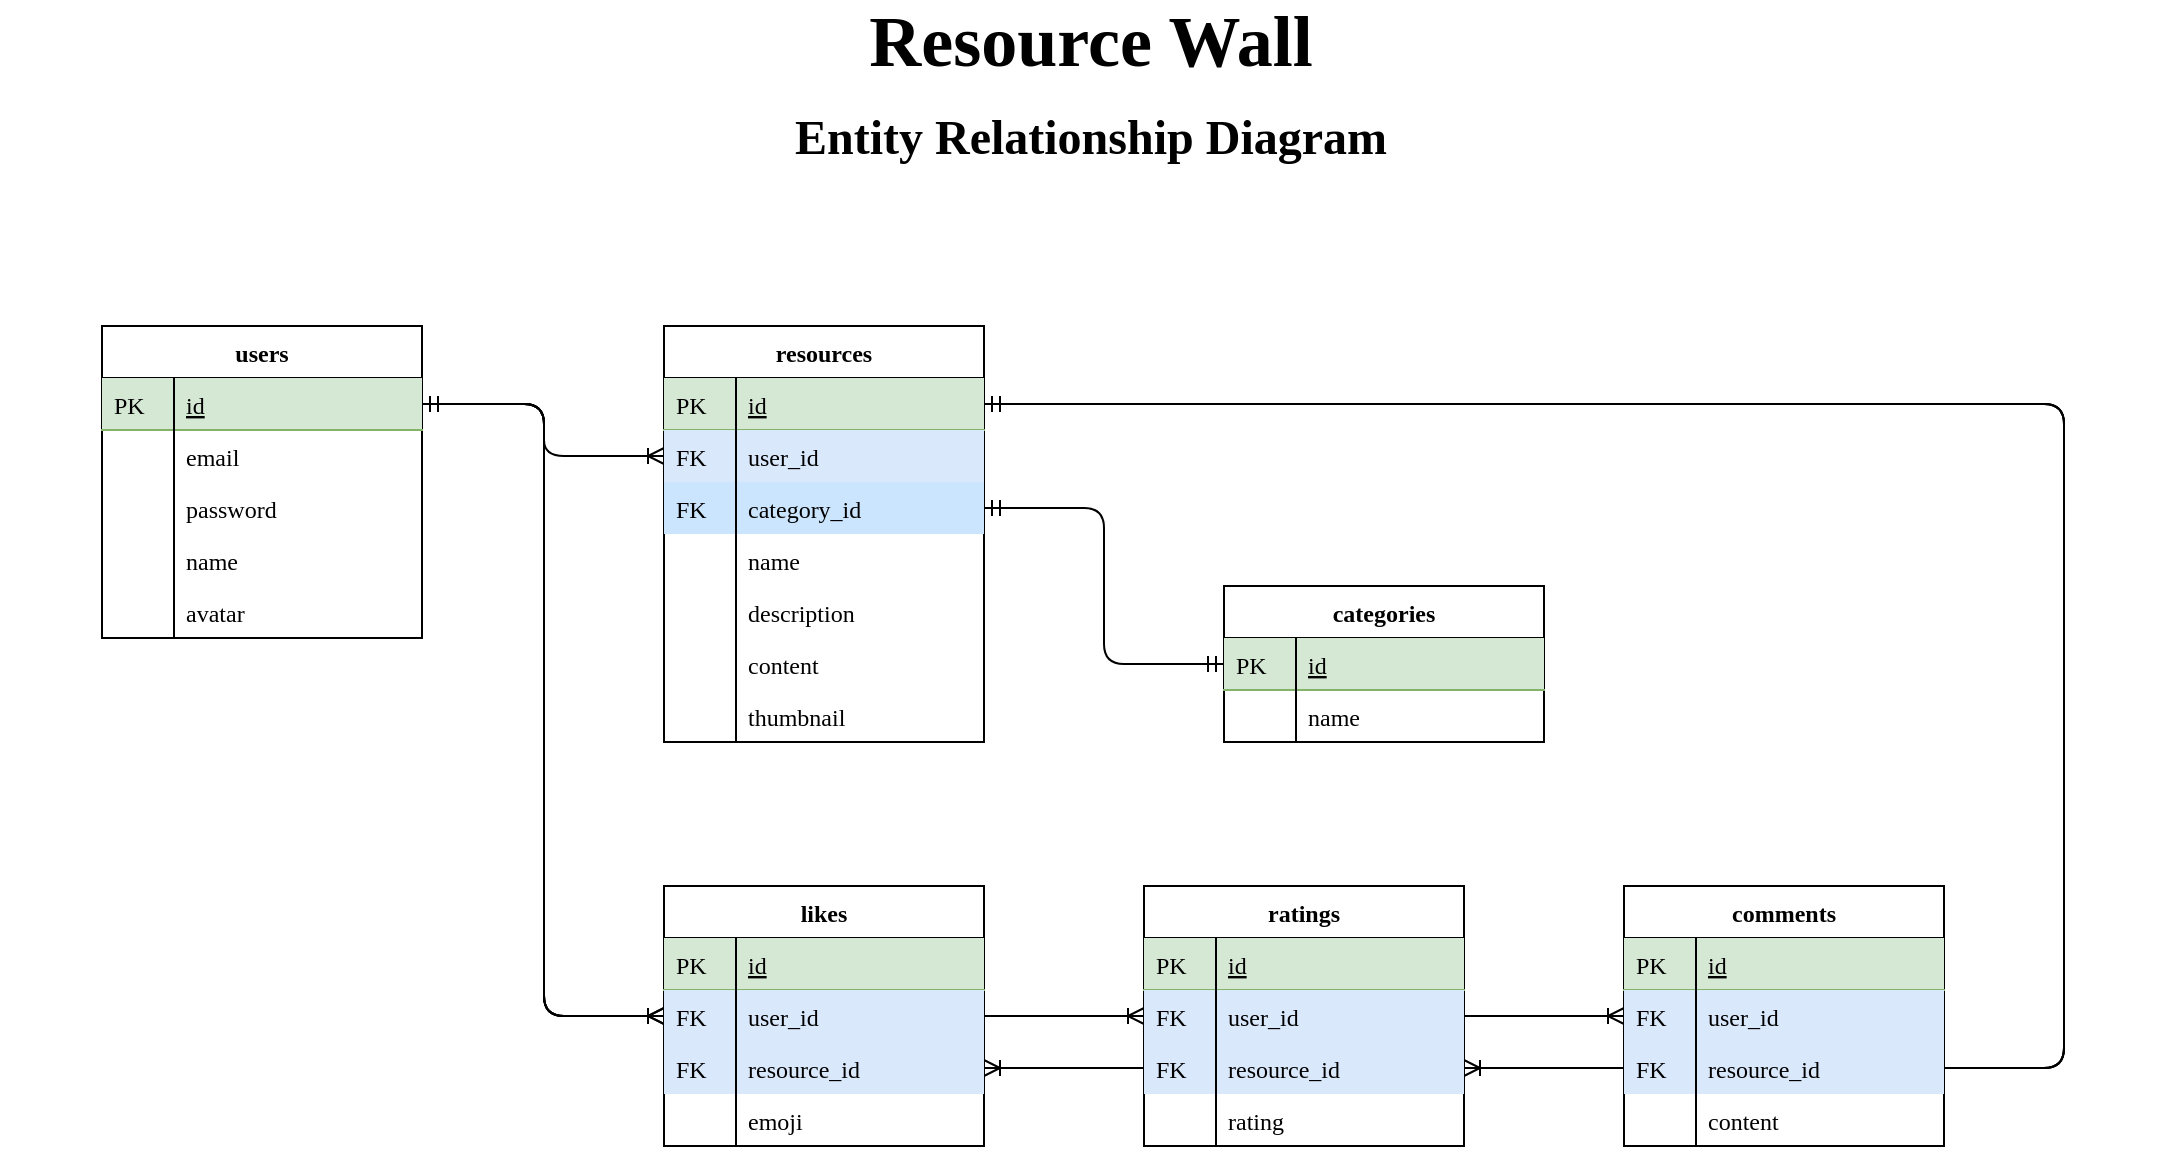 <mxfile version="12.9.7" type="device"><diagram id="C5RBs43oDa-KdzZeNtuy" name="Page-1"><mxGraphModel dx="1422" dy="770" grid="1" gridSize="10" guides="1" tooltips="1" connect="1" arrows="1" fold="1" page="1" pageScale="1" pageWidth="1169" pageHeight="827" math="0" shadow="0"><root><mxCell id="WIyWlLk6GJQsqaUBKTNV-0"/><mxCell id="WIyWlLk6GJQsqaUBKTNV-1" parent="WIyWlLk6GJQsqaUBKTNV-0"/><mxCell id="gX4Sp7c2fDh7-NqUGjLW-27" value="" style="edgeStyle=elbowEdgeStyle;fontSize=12;html=1;endArrow=ERoneToMany;entryX=0;entryY=0.5;entryDx=0;entryDy=0;exitX=1;exitY=0.5;exitDx=0;exitDy=0;startArrow=ERmandOne;startFill=0;" parent="WIyWlLk6GJQsqaUBKTNV-1" source="zkfFHV4jXpPFQw0GAbJ--52" target="zkfFHV4jXpPFQw0GAbJ--59" edge="1"><mxGeometry width="100" height="100" relative="1" as="geometry"><mxPoint x="400" y="220" as="sourcePoint"/><mxPoint x="500" y="120" as="targetPoint"/><Array as="points"><mxPoint x="311" y="250"/></Array></mxGeometry></mxCell><mxCell id="gX4Sp7c2fDh7-NqUGjLW-36" value="" style="edgeStyle=elbowEdgeStyle;fontSize=12;html=1;endArrow=ERoneToMany;exitX=1;exitY=0.5;exitDx=0;exitDy=0;startArrow=ERmandOne;startFill=0;entryX=0;entryY=0.5;entryDx=0;entryDy=0;" parent="WIyWlLk6GJQsqaUBKTNV-1" source="zkfFHV4jXpPFQw0GAbJ--52" target="OiJzuFiNoX_49Q21Oh2X-29" edge="1"><mxGeometry width="100" height="100" relative="1" as="geometry"><mxPoint x="400" y="220" as="sourcePoint"/><mxPoint x="371" y="705" as="targetPoint"/><Array as="points"><mxPoint x="311" y="480"/></Array></mxGeometry></mxCell><mxCell id="gX4Sp7c2fDh7-NqUGjLW-38" value="" style="edgeStyle=elbowEdgeStyle;fontSize=12;html=1;endArrow=ERoneToMany;startArrow=ERmandOne;exitX=1;exitY=0.5;exitDx=0;exitDy=0;entryX=0;entryY=0.5;entryDx=0;entryDy=0;endFill=0;" parent="WIyWlLk6GJQsqaUBKTNV-1" source="zkfFHV4jXpPFQw0GAbJ--57" target="zkfFHV4jXpPFQw0GAbJ--69" edge="1"><mxGeometry width="100" height="100" relative="1" as="geometry"><mxPoint x="710" y="792" as="sourcePoint"/><mxPoint x="830" y="380" as="targetPoint"/><Array as="points"><mxPoint x="1071" y="490"/></Array></mxGeometry></mxCell><mxCell id="gX4Sp7c2fDh7-NqUGjLW-39" value="" style="fontSize=12;html=1;endArrow=ERoneToMany;entryX=0;entryY=0.5;entryDx=0;entryDy=0;exitX=1;exitY=0.5;exitDx=0;exitDy=0;edgeStyle=elbowEdgeStyle;startArrow=ERmandOne;startFill=0;" parent="WIyWlLk6GJQsqaUBKTNV-1" source="zkfFHV4jXpPFQw0GAbJ--52" target="OiJzuFiNoX_49Q21Oh2X-29" edge="1"><mxGeometry width="100" height="100" relative="1" as="geometry"><mxPoint x="320" y="310" as="sourcePoint"/><mxPoint x="440" y="695" as="targetPoint"/><Array as="points"><mxPoint x="311" y="470"/></Array></mxGeometry></mxCell><mxCell id="gX4Sp7c2fDh7-NqUGjLW-41" value="&lt;div&gt;&lt;font style=&quot;font-size: 36px&quot; face=&quot;Tahoma&quot;&gt;&lt;b&gt;Resource Wall&lt;/b&gt;&lt;/font&gt;&lt;/div&gt;&lt;div&gt;&lt;font style=&quot;font-size: 36px&quot; size=&quot;1&quot; face=&quot;Tahoma&quot;&gt;&lt;b style=&quot;font-size: 24px&quot;&gt;Entity Relationship Diagram&lt;/b&gt;&lt;/font&gt;&lt;/div&gt;" style="text;html=1;strokeColor=none;fillColor=none;align=center;verticalAlign=middle;whiteSpace=wrap;rounded=0;" parent="WIyWlLk6GJQsqaUBKTNV-1" vertex="1"><mxGeometry x="39" y="40" width="1091" height="80" as="geometry"/></mxCell><mxCell id="YSiij6ae2fT98_ZxOfnt-11" value="" style="fontSize=12;html=1;endArrow=ERoneToMany;exitX=1;exitY=0.5;exitDx=0;exitDy=0;edgeStyle=elbowEdgeStyle;entryX=1;entryY=0.5;entryDx=0;entryDy=0;" parent="WIyWlLk6GJQsqaUBKTNV-1" source="zkfFHV4jXpPFQw0GAbJ--57" target="OiJzuFiNoX_49Q21Oh2X-40" edge="1"><mxGeometry width="100" height="100" relative="1" as="geometry"><mxPoint x="410" y="229" as="sourcePoint"/><mxPoint x="861" y="523" as="targetPoint"/><Array as="points"><mxPoint x="1071" y="490"/></Array></mxGeometry></mxCell><mxCell id="OiJzuFiNoX_49Q21Oh2X-55" value="" style="fontSize=12;html=1;endArrow=ERoneToMany;entryX=0;entryY=0.5;entryDx=0;entryDy=0;exitX=1;exitY=0.5;exitDx=0;exitDy=0;edgeStyle=elbowEdgeStyle;startArrow=ERmandOne;startFill=0;" edge="1" parent="WIyWlLk6GJQsqaUBKTNV-1" source="zkfFHV4jXpPFQw0GAbJ--52" target="OiJzuFiNoX_49Q21Oh2X-38"><mxGeometry width="100" height="100" relative="1" as="geometry"><mxPoint x="260" y="249" as="sourcePoint"/><mxPoint x="341" y="715" as="targetPoint"/><Array as="points"><mxPoint x="311" y="470"/></Array></mxGeometry></mxCell><mxCell id="OiJzuFiNoX_49Q21Oh2X-56" value="" style="fontSize=12;html=1;endArrow=ERoneToMany;entryX=0;entryY=0.5;entryDx=0;entryDy=0;exitX=1;exitY=0.5;exitDx=0;exitDy=0;edgeStyle=elbowEdgeStyle;startArrow=ERmandOne;startFill=0;" edge="1" parent="WIyWlLk6GJQsqaUBKTNV-1" source="zkfFHV4jXpPFQw0GAbJ--52" target="zkfFHV4jXpPFQw0GAbJ--67"><mxGeometry width="100" height="100" relative="1" as="geometry"><mxPoint x="270" y="259" as="sourcePoint"/><mxPoint x="351" y="725" as="targetPoint"/><Array as="points"><mxPoint x="311" y="470"/></Array></mxGeometry></mxCell><mxCell id="OiJzuFiNoX_49Q21Oh2X-57" value="" style="fontSize=12;html=1;endArrow=ERoneToMany;exitX=1;exitY=0.5;exitDx=0;exitDy=0;edgeStyle=elbowEdgeStyle;entryX=1;entryY=0.5;entryDx=0;entryDy=0;" edge="1" parent="WIyWlLk6GJQsqaUBKTNV-1" source="zkfFHV4jXpPFQw0GAbJ--57" target="OiJzuFiNoX_49Q21Oh2X-31"><mxGeometry width="100" height="100" relative="1" as="geometry"><mxPoint x="541" y="329" as="sourcePoint"/><mxPoint x="741" y="741" as="targetPoint"/><Array as="points"><mxPoint x="1071" y="490"/></Array></mxGeometry></mxCell><mxCell id="OiJzuFiNoX_49Q21Oh2X-58" value="" style="edgeStyle=elbowEdgeStyle;fontSize=12;html=1;endArrow=ERmandOne;exitX=1;exitY=0.5;exitDx=0;exitDy=0;startArrow=ERmandOne;startFill=0;entryX=0;entryY=0.5;entryDx=0;entryDy=0;endFill=0;" edge="1" parent="WIyWlLk6GJQsqaUBKTNV-1" source="zkfFHV4jXpPFQw0GAbJ--61" target="OiJzuFiNoX_49Q21Oh2X-45"><mxGeometry width="100" height="100" relative="1" as="geometry"><mxPoint x="490" y="292" as="sourcePoint"/><mxPoint x="591" y="318" as="targetPoint"/><Array as="points"><mxPoint x="591" y="300"/></Array></mxGeometry></mxCell><mxCell id="zkfFHV4jXpPFQw0GAbJ--51" value="users" style="swimlane;fontStyle=1;childLayout=stackLayout;horizontal=1;startSize=26;horizontalStack=0;resizeParent=1;resizeLast=0;collapsible=1;marginBottom=0;rounded=0;shadow=0;strokeWidth=1;fontFamily=Tahoma;" parent="WIyWlLk6GJQsqaUBKTNV-1" vertex="1"><mxGeometry x="90" y="200" width="160" height="156" as="geometry"><mxRectangle x="20" y="80" width="160" height="26" as="alternateBounds"/></mxGeometry></mxCell><mxCell id="zkfFHV4jXpPFQw0GAbJ--52" value="id" style="shape=partialRectangle;top=0;left=0;right=0;bottom=1;align=left;verticalAlign=top;fillColor=#d5e8d4;spacingLeft=40;spacingRight=4;overflow=hidden;rotatable=0;points=[[0,0.5],[1,0.5]];portConstraint=eastwest;dropTarget=0;rounded=0;shadow=0;strokeWidth=1;fontStyle=4;fontFamily=Tahoma;strokeColor=#82b366;" parent="zkfFHV4jXpPFQw0GAbJ--51" vertex="1"><mxGeometry y="26" width="160" height="26" as="geometry"/></mxCell><mxCell id="zkfFHV4jXpPFQw0GAbJ--53" value="PK" style="shape=partialRectangle;top=0;left=0;bottom=0;fillColor=none;align=left;verticalAlign=top;spacingLeft=4;spacingRight=4;overflow=hidden;rotatable=0;points=[];portConstraint=eastwest;part=1;fontFamily=Tahoma;" parent="zkfFHV4jXpPFQw0GAbJ--52" vertex="1" connectable="0"><mxGeometry width="36" height="26" as="geometry"/></mxCell><mxCell id="zkfFHV4jXpPFQw0GAbJ--54" value="email" style="shape=partialRectangle;top=0;left=0;right=0;bottom=0;align=left;verticalAlign=top;fillColor=none;spacingLeft=40;spacingRight=4;overflow=hidden;rotatable=0;points=[[0,0.5],[1,0.5]];portConstraint=eastwest;dropTarget=0;rounded=0;shadow=0;strokeWidth=1;fontFamily=Tahoma;" parent="zkfFHV4jXpPFQw0GAbJ--51" vertex="1"><mxGeometry y="52" width="160" height="26" as="geometry"/></mxCell><mxCell id="zkfFHV4jXpPFQw0GAbJ--55" value="" style="shape=partialRectangle;top=0;left=0;bottom=0;fillColor=none;align=left;verticalAlign=top;spacingLeft=4;spacingRight=4;overflow=hidden;rotatable=0;points=[];portConstraint=eastwest;part=1;fontFamily=Tahoma;" parent="zkfFHV4jXpPFQw0GAbJ--54" vertex="1" connectable="0"><mxGeometry width="36" height="26" as="geometry"/></mxCell><mxCell id="gX4Sp7c2fDh7-NqUGjLW-0" value="password" style="shape=partialRectangle;top=0;left=0;right=0;bottom=0;align=left;verticalAlign=top;fillColor=none;spacingLeft=40;spacingRight=4;overflow=hidden;rotatable=0;points=[[0,0.5],[1,0.5]];portConstraint=eastwest;dropTarget=0;rounded=0;shadow=0;strokeWidth=1;fontFamily=Tahoma;" parent="zkfFHV4jXpPFQw0GAbJ--51" vertex="1"><mxGeometry y="78" width="160" height="26" as="geometry"/></mxCell><mxCell id="gX4Sp7c2fDh7-NqUGjLW-1" value="" style="shape=partialRectangle;top=0;left=0;bottom=0;fillColor=none;align=left;verticalAlign=top;spacingLeft=4;spacingRight=4;overflow=hidden;rotatable=0;points=[];portConstraint=eastwest;part=1;fontFamily=Tahoma;" parent="gX4Sp7c2fDh7-NqUGjLW-0" vertex="1" connectable="0"><mxGeometry width="36" height="26" as="geometry"/></mxCell><mxCell id="gX4Sp7c2fDh7-NqUGjLW-2" value="name" style="shape=partialRectangle;top=0;left=0;right=0;bottom=0;align=left;verticalAlign=top;fillColor=none;spacingLeft=40;spacingRight=4;overflow=hidden;rotatable=0;points=[[0,0.5],[1,0.5]];portConstraint=eastwest;dropTarget=0;rounded=0;shadow=0;strokeWidth=1;fontFamily=Tahoma;" parent="zkfFHV4jXpPFQw0GAbJ--51" vertex="1"><mxGeometry y="104" width="160" height="26" as="geometry"/></mxCell><mxCell id="gX4Sp7c2fDh7-NqUGjLW-3" value="" style="shape=partialRectangle;top=0;left=0;bottom=0;fillColor=none;align=left;verticalAlign=top;spacingLeft=4;spacingRight=4;overflow=hidden;rotatable=0;points=[];portConstraint=eastwest;part=1;fontFamily=Tahoma;" parent="gX4Sp7c2fDh7-NqUGjLW-2" vertex="1" connectable="0"><mxGeometry width="36" height="26" as="geometry"/></mxCell><mxCell id="gX4Sp7c2fDh7-NqUGjLW-86" value="avatar" style="shape=partialRectangle;top=0;left=0;right=0;bottom=0;align=left;verticalAlign=top;spacingLeft=40;spacingRight=4;overflow=hidden;rotatable=0;points=[[0,0.5],[1,0.5]];portConstraint=eastwest;dropTarget=0;rounded=0;shadow=0;strokeWidth=1;fontFamily=Tahoma;fillColor=none;" parent="zkfFHV4jXpPFQw0GAbJ--51" vertex="1"><mxGeometry y="130" width="160" height="26" as="geometry"/></mxCell><mxCell id="gX4Sp7c2fDh7-NqUGjLW-87" value="" style="shape=partialRectangle;top=0;left=0;bottom=0;fillColor=none;align=left;verticalAlign=top;spacingLeft=4;spacingRight=4;overflow=hidden;rotatable=0;points=[];portConstraint=eastwest;part=1;fontFamily=Tahoma;" parent="gX4Sp7c2fDh7-NqUGjLW-86" vertex="1" connectable="0"><mxGeometry width="36" height="26" as="geometry"/></mxCell><mxCell id="zkfFHV4jXpPFQw0GAbJ--56" value="resources" style="swimlane;fontStyle=1;childLayout=stackLayout;horizontal=1;startSize=26;horizontalStack=0;resizeParent=1;resizeLast=0;collapsible=1;marginBottom=0;rounded=0;shadow=0;strokeWidth=1;fontFamily=Tahoma;" parent="WIyWlLk6GJQsqaUBKTNV-1" vertex="1"><mxGeometry x="371" y="200" width="160" height="208" as="geometry"><mxRectangle x="260" y="80" width="160" height="26" as="alternateBounds"/></mxGeometry></mxCell><mxCell id="zkfFHV4jXpPFQw0GAbJ--57" value="id" style="shape=partialRectangle;top=0;left=0;right=0;bottom=1;align=left;verticalAlign=top;fillColor=#d5e8d4;spacingLeft=40;spacingRight=4;overflow=hidden;rotatable=0;points=[[0,0.5],[1,0.5]];portConstraint=eastwest;dropTarget=0;rounded=0;shadow=0;strokeWidth=1;fontStyle=4;fontFamily=Tahoma;strokeColor=#82b366;" parent="zkfFHV4jXpPFQw0GAbJ--56" vertex="1"><mxGeometry y="26" width="160" height="26" as="geometry"/></mxCell><mxCell id="zkfFHV4jXpPFQw0GAbJ--58" value="PK" style="shape=partialRectangle;top=0;left=0;bottom=0;fillColor=none;align=left;verticalAlign=top;spacingLeft=4;spacingRight=4;overflow=hidden;rotatable=0;points=[];portConstraint=eastwest;part=1;fontFamily=Tahoma;" parent="zkfFHV4jXpPFQw0GAbJ--57" vertex="1" connectable="0"><mxGeometry width="36" height="26" as="geometry"/></mxCell><mxCell id="zkfFHV4jXpPFQw0GAbJ--59" value="user_id" style="shape=partialRectangle;top=0;left=0;right=0;bottom=0;align=left;verticalAlign=top;fillColor=#dae8fc;spacingLeft=40;spacingRight=4;overflow=hidden;rotatable=0;points=[[0,0.5],[1,0.5]];portConstraint=eastwest;dropTarget=0;rounded=0;shadow=0;strokeWidth=1;fontFamily=Tahoma;strokeColor=#6c8ebf;" parent="zkfFHV4jXpPFQw0GAbJ--56" vertex="1"><mxGeometry y="52" width="160" height="26" as="geometry"/></mxCell><mxCell id="zkfFHV4jXpPFQw0GAbJ--60" value="FK" style="shape=partialRectangle;top=0;left=0;bottom=0;fillColor=none;align=left;verticalAlign=top;spacingLeft=4;spacingRight=4;overflow=hidden;rotatable=0;points=[];portConstraint=eastwest;part=1;fontFamily=Tahoma;" parent="zkfFHV4jXpPFQw0GAbJ--59" vertex="1" connectable="0"><mxGeometry width="36" height="26" as="geometry"/></mxCell><mxCell id="zkfFHV4jXpPFQw0GAbJ--61" value="category_id" style="shape=partialRectangle;top=0;left=0;right=0;bottom=0;align=left;verticalAlign=top;fillColor=#cce5ff;spacingLeft=40;spacingRight=4;overflow=hidden;rotatable=0;points=[[0,0.5],[1,0.5]];portConstraint=eastwest;dropTarget=0;rounded=0;shadow=0;strokeWidth=1;fontFamily=Tahoma;strokeColor=#36393d;" parent="zkfFHV4jXpPFQw0GAbJ--56" vertex="1"><mxGeometry y="78" width="160" height="26" as="geometry"/></mxCell><mxCell id="zkfFHV4jXpPFQw0GAbJ--62" value="FK" style="shape=partialRectangle;top=0;left=0;bottom=0;fillColor=none;align=left;verticalAlign=top;spacingLeft=4;spacingRight=4;overflow=hidden;rotatable=0;points=[];portConstraint=eastwest;part=1;fontFamily=Tahoma;" parent="zkfFHV4jXpPFQw0GAbJ--61" vertex="1" connectable="0"><mxGeometry width="36" height="26" as="geometry"/></mxCell><mxCell id="gX4Sp7c2fDh7-NqUGjLW-18" value="name" style="shape=partialRectangle;top=0;left=0;right=0;bottom=0;align=left;verticalAlign=top;fillColor=none;spacingLeft=40;spacingRight=4;overflow=hidden;rotatable=0;points=[[0,0.5],[1,0.5]];portConstraint=eastwest;dropTarget=0;rounded=0;shadow=0;strokeWidth=1;fontFamily=Tahoma;" parent="zkfFHV4jXpPFQw0GAbJ--56" vertex="1"><mxGeometry y="104" width="160" height="26" as="geometry"/></mxCell><mxCell id="gX4Sp7c2fDh7-NqUGjLW-19" value="" style="shape=partialRectangle;top=0;left=0;bottom=0;fillColor=none;align=left;verticalAlign=top;spacingLeft=4;spacingRight=4;overflow=hidden;rotatable=0;points=[];portConstraint=eastwest;part=1;fontFamily=Tahoma;" parent="gX4Sp7c2fDh7-NqUGjLW-18" vertex="1" connectable="0"><mxGeometry width="36" height="26" as="geometry"/></mxCell><mxCell id="gX4Sp7c2fDh7-NqUGjLW-4" value="description" style="shape=partialRectangle;top=0;left=0;right=0;bottom=0;align=left;verticalAlign=top;fillColor=none;spacingLeft=40;spacingRight=4;overflow=hidden;rotatable=0;points=[[0,0.5],[1,0.5]];portConstraint=eastwest;dropTarget=0;rounded=0;shadow=0;strokeWidth=1;fontFamily=Tahoma;" parent="zkfFHV4jXpPFQw0GAbJ--56" vertex="1"><mxGeometry y="130" width="160" height="26" as="geometry"/></mxCell><mxCell id="gX4Sp7c2fDh7-NqUGjLW-5" value="" style="shape=partialRectangle;top=0;left=0;bottom=0;fillColor=none;align=left;verticalAlign=top;spacingLeft=4;spacingRight=4;overflow=hidden;rotatable=0;points=[];portConstraint=eastwest;part=1;fontFamily=Tahoma;" parent="gX4Sp7c2fDh7-NqUGjLW-4" vertex="1" connectable="0"><mxGeometry width="36" height="26" as="geometry"/></mxCell><mxCell id="gX4Sp7c2fDh7-NqUGjLW-88" value="content" style="shape=partialRectangle;top=0;left=0;right=0;bottom=0;align=left;verticalAlign=top;fillColor=none;spacingLeft=40;spacingRight=4;overflow=hidden;rotatable=0;points=[[0,0.5],[1,0.5]];portConstraint=eastwest;dropTarget=0;rounded=0;shadow=0;strokeWidth=1;fontFamily=Tahoma;" parent="zkfFHV4jXpPFQw0GAbJ--56" vertex="1"><mxGeometry y="156" width="160" height="26" as="geometry"/></mxCell><mxCell id="gX4Sp7c2fDh7-NqUGjLW-89" value="" style="shape=partialRectangle;top=0;left=0;bottom=0;fillColor=none;align=left;verticalAlign=top;spacingLeft=4;spacingRight=4;overflow=hidden;rotatable=0;points=[];portConstraint=eastwest;part=1;fontFamily=Tahoma;" parent="gX4Sp7c2fDh7-NqUGjLW-88" vertex="1" connectable="0"><mxGeometry width="36" height="26" as="geometry"/></mxCell><mxCell id="gX4Sp7c2fDh7-NqUGjLW-6" value="thumbnail" style="shape=partialRectangle;top=0;left=0;right=0;bottom=0;align=left;verticalAlign=top;fillColor=none;spacingLeft=40;spacingRight=4;overflow=hidden;rotatable=0;points=[[0,0.5],[1,0.5]];portConstraint=eastwest;dropTarget=0;rounded=0;shadow=0;strokeWidth=1;fontFamily=Tahoma;" parent="zkfFHV4jXpPFQw0GAbJ--56" vertex="1"><mxGeometry y="182" width="160" height="26" as="geometry"/></mxCell><mxCell id="gX4Sp7c2fDh7-NqUGjLW-7" value="" style="shape=partialRectangle;top=0;left=0;bottom=0;fillColor=none;align=left;verticalAlign=top;spacingLeft=4;spacingRight=4;overflow=hidden;rotatable=0;points=[];portConstraint=eastwest;part=1;fontFamily=Tahoma;" parent="gX4Sp7c2fDh7-NqUGjLW-6" vertex="1" connectable="0"><mxGeometry width="36" height="26" as="geometry"/></mxCell><mxCell id="OiJzuFiNoX_49Q21Oh2X-26" value="likes" style="swimlane;fontStyle=1;childLayout=stackLayout;horizontal=1;startSize=26;horizontalStack=0;resizeParent=1;resizeLast=0;collapsible=1;marginBottom=0;rounded=0;shadow=0;strokeWidth=1;fontFamily=Tahoma;" vertex="1" parent="WIyWlLk6GJQsqaUBKTNV-1"><mxGeometry x="371" y="480" width="160" height="130" as="geometry"><mxRectangle x="260" y="270" width="160" height="26" as="alternateBounds"/></mxGeometry></mxCell><mxCell id="OiJzuFiNoX_49Q21Oh2X-27" value="id" style="shape=partialRectangle;top=0;left=0;right=0;bottom=1;align=left;verticalAlign=top;fillColor=#d5e8d4;spacingLeft=40;spacingRight=4;overflow=hidden;rotatable=0;points=[[0,0.5],[1,0.5]];portConstraint=eastwest;dropTarget=0;rounded=0;shadow=0;strokeWidth=1;fontStyle=4;fontFamily=Tahoma;strokeColor=#82b366;" vertex="1" parent="OiJzuFiNoX_49Q21Oh2X-26"><mxGeometry y="26" width="160" height="26" as="geometry"/></mxCell><mxCell id="OiJzuFiNoX_49Q21Oh2X-28" value="PK" style="shape=partialRectangle;top=0;left=0;bottom=0;fillColor=none;align=left;verticalAlign=top;spacingLeft=4;spacingRight=4;overflow=hidden;rotatable=0;points=[];portConstraint=eastwest;part=1;fontFamily=Tahoma;" vertex="1" connectable="0" parent="OiJzuFiNoX_49Q21Oh2X-27"><mxGeometry width="36" height="26" as="geometry"/></mxCell><mxCell id="OiJzuFiNoX_49Q21Oh2X-29" value="user_id" style="shape=partialRectangle;top=0;left=0;right=0;bottom=0;align=left;verticalAlign=top;fillColor=#dae8fc;spacingLeft=40;spacingRight=4;overflow=hidden;rotatable=0;points=[[0,0.5],[1,0.5]];portConstraint=eastwest;dropTarget=0;rounded=0;shadow=0;strokeWidth=1;fontFamily=Tahoma;strokeColor=#6c8ebf;" vertex="1" parent="OiJzuFiNoX_49Q21Oh2X-26"><mxGeometry y="52" width="160" height="26" as="geometry"/></mxCell><mxCell id="OiJzuFiNoX_49Q21Oh2X-30" value="FK" style="shape=partialRectangle;top=0;left=0;bottom=0;fillColor=none;align=left;verticalAlign=top;spacingLeft=4;spacingRight=4;overflow=hidden;rotatable=0;points=[];portConstraint=eastwest;part=1;fontFamily=Tahoma;" vertex="1" connectable="0" parent="OiJzuFiNoX_49Q21Oh2X-29"><mxGeometry width="36" height="26" as="geometry"/></mxCell><mxCell id="OiJzuFiNoX_49Q21Oh2X-31" value="resource_id" style="shape=partialRectangle;top=0;left=0;right=0;bottom=0;align=left;verticalAlign=top;fillColor=#dae8fc;spacingLeft=40;spacingRight=4;overflow=hidden;rotatable=0;points=[[0,0.5],[1,0.5]];portConstraint=eastwest;dropTarget=0;rounded=0;shadow=0;strokeWidth=1;fontFamily=Tahoma;strokeColor=#6c8ebf;" vertex="1" parent="OiJzuFiNoX_49Q21Oh2X-26"><mxGeometry y="78" width="160" height="26" as="geometry"/></mxCell><mxCell id="OiJzuFiNoX_49Q21Oh2X-32" value="FK" style="shape=partialRectangle;top=0;left=0;bottom=0;fillColor=none;align=left;verticalAlign=top;spacingLeft=4;spacingRight=4;overflow=hidden;rotatable=0;points=[];portConstraint=eastwest;part=1;fontFamily=Tahoma;" vertex="1" connectable="0" parent="OiJzuFiNoX_49Q21Oh2X-31"><mxGeometry width="36" height="26" as="geometry"/></mxCell><mxCell id="OiJzuFiNoX_49Q21Oh2X-33" value="emoji" style="shape=partialRectangle;top=0;left=0;right=0;bottom=0;align=left;verticalAlign=top;fillColor=none;spacingLeft=40;spacingRight=4;overflow=hidden;rotatable=0;points=[[0,0.5],[1,0.5]];portConstraint=eastwest;dropTarget=0;rounded=0;shadow=0;strokeWidth=1;fontFamily=Tahoma;" vertex="1" parent="OiJzuFiNoX_49Q21Oh2X-26"><mxGeometry y="104" width="160" height="26" as="geometry"/></mxCell><mxCell id="OiJzuFiNoX_49Q21Oh2X-34" value="" style="shape=partialRectangle;top=0;left=0;bottom=0;fillColor=none;align=left;verticalAlign=top;spacingLeft=4;spacingRight=4;overflow=hidden;rotatable=0;points=[];portConstraint=eastwest;part=1;fontFamily=Tahoma;" vertex="1" connectable="0" parent="OiJzuFiNoX_49Q21Oh2X-33"><mxGeometry width="36" height="26" as="geometry"/></mxCell><mxCell id="OiJzuFiNoX_49Q21Oh2X-35" value="ratings" style="swimlane;fontStyle=1;childLayout=stackLayout;horizontal=1;startSize=26;horizontalStack=0;resizeParent=1;resizeLast=0;collapsible=1;marginBottom=0;rounded=0;shadow=0;strokeWidth=1;fontFamily=Tahoma;" vertex="1" parent="WIyWlLk6GJQsqaUBKTNV-1"><mxGeometry x="611" y="480" width="160" height="130" as="geometry"><mxRectangle x="260" y="270" width="160" height="26" as="alternateBounds"/></mxGeometry></mxCell><mxCell id="OiJzuFiNoX_49Q21Oh2X-36" value="id" style="shape=partialRectangle;top=0;left=0;right=0;bottom=1;align=left;verticalAlign=top;fillColor=#d5e8d4;spacingLeft=40;spacingRight=4;overflow=hidden;rotatable=0;points=[[0,0.5],[1,0.5]];portConstraint=eastwest;dropTarget=0;rounded=0;shadow=0;strokeWidth=1;fontStyle=4;fontFamily=Tahoma;strokeColor=#82b366;" vertex="1" parent="OiJzuFiNoX_49Q21Oh2X-35"><mxGeometry y="26" width="160" height="26" as="geometry"/></mxCell><mxCell id="OiJzuFiNoX_49Q21Oh2X-37" value="PK" style="shape=partialRectangle;top=0;left=0;bottom=0;fillColor=none;align=left;verticalAlign=top;spacingLeft=4;spacingRight=4;overflow=hidden;rotatable=0;points=[];portConstraint=eastwest;part=1;fontFamily=Tahoma;" vertex="1" connectable="0" parent="OiJzuFiNoX_49Q21Oh2X-36"><mxGeometry width="36" height="26" as="geometry"/></mxCell><mxCell id="OiJzuFiNoX_49Q21Oh2X-38" value="user_id" style="shape=partialRectangle;top=0;left=0;right=0;bottom=0;align=left;verticalAlign=top;fillColor=#dae8fc;spacingLeft=40;spacingRight=4;overflow=hidden;rotatable=0;points=[[0,0.5],[1,0.5]];portConstraint=eastwest;dropTarget=0;rounded=0;shadow=0;strokeWidth=1;fontFamily=Tahoma;strokeColor=#6c8ebf;" vertex="1" parent="OiJzuFiNoX_49Q21Oh2X-35"><mxGeometry y="52" width="160" height="26" as="geometry"/></mxCell><mxCell id="OiJzuFiNoX_49Q21Oh2X-39" value="FK" style="shape=partialRectangle;top=0;left=0;bottom=0;fillColor=none;align=left;verticalAlign=top;spacingLeft=4;spacingRight=4;overflow=hidden;rotatable=0;points=[];portConstraint=eastwest;part=1;fontFamily=Tahoma;" vertex="1" connectable="0" parent="OiJzuFiNoX_49Q21Oh2X-38"><mxGeometry width="36" height="26" as="geometry"/></mxCell><mxCell id="OiJzuFiNoX_49Q21Oh2X-40" value="resource_id" style="shape=partialRectangle;top=0;left=0;right=0;bottom=0;align=left;verticalAlign=top;fillColor=#dae8fc;spacingLeft=40;spacingRight=4;overflow=hidden;rotatable=0;points=[[0,0.5],[1,0.5]];portConstraint=eastwest;dropTarget=0;rounded=0;shadow=0;strokeWidth=1;fontFamily=Tahoma;strokeColor=#6c8ebf;" vertex="1" parent="OiJzuFiNoX_49Q21Oh2X-35"><mxGeometry y="78" width="160" height="26" as="geometry"/></mxCell><mxCell id="OiJzuFiNoX_49Q21Oh2X-41" value="FK" style="shape=partialRectangle;top=0;left=0;bottom=0;fillColor=none;align=left;verticalAlign=top;spacingLeft=4;spacingRight=4;overflow=hidden;rotatable=0;points=[];portConstraint=eastwest;part=1;fontFamily=Tahoma;" vertex="1" connectable="0" parent="OiJzuFiNoX_49Q21Oh2X-40"><mxGeometry width="36" height="26" as="geometry"/></mxCell><mxCell id="OiJzuFiNoX_49Q21Oh2X-42" value="rating" style="shape=partialRectangle;top=0;left=0;right=0;bottom=0;align=left;verticalAlign=top;fillColor=none;spacingLeft=40;spacingRight=4;overflow=hidden;rotatable=0;points=[[0,0.5],[1,0.5]];portConstraint=eastwest;dropTarget=0;rounded=0;shadow=0;strokeWidth=1;fontFamily=Tahoma;" vertex="1" parent="OiJzuFiNoX_49Q21Oh2X-35"><mxGeometry y="104" width="160" height="26" as="geometry"/></mxCell><mxCell id="OiJzuFiNoX_49Q21Oh2X-43" value="" style="shape=partialRectangle;top=0;left=0;bottom=0;fillColor=none;align=left;verticalAlign=top;spacingLeft=4;spacingRight=4;overflow=hidden;rotatable=0;points=[];portConstraint=eastwest;part=1;fontFamily=Tahoma;" vertex="1" connectable="0" parent="OiJzuFiNoX_49Q21Oh2X-42"><mxGeometry width="36" height="26" as="geometry"/></mxCell><mxCell id="zkfFHV4jXpPFQw0GAbJ--64" value="comments" style="swimlane;fontStyle=1;childLayout=stackLayout;horizontal=1;startSize=26;horizontalStack=0;resizeParent=1;resizeLast=0;collapsible=1;marginBottom=0;rounded=0;shadow=0;strokeWidth=1;fontFamily=Tahoma;" parent="WIyWlLk6GJQsqaUBKTNV-1" vertex="1"><mxGeometry x="851" y="480" width="160" height="130" as="geometry"><mxRectangle x="260" y="270" width="160" height="26" as="alternateBounds"/></mxGeometry></mxCell><mxCell id="zkfFHV4jXpPFQw0GAbJ--65" value="id" style="shape=partialRectangle;top=0;left=0;right=0;bottom=1;align=left;verticalAlign=top;fillColor=#d5e8d4;spacingLeft=40;spacingRight=4;overflow=hidden;rotatable=0;points=[[0,0.5],[1,0.5]];portConstraint=eastwest;dropTarget=0;rounded=0;shadow=0;strokeWidth=1;fontStyle=4;fontFamily=Tahoma;strokeColor=#82b366;" parent="zkfFHV4jXpPFQw0GAbJ--64" vertex="1"><mxGeometry y="26" width="160" height="26" as="geometry"/></mxCell><mxCell id="zkfFHV4jXpPFQw0GAbJ--66" value="PK" style="shape=partialRectangle;top=0;left=0;bottom=0;fillColor=none;align=left;verticalAlign=top;spacingLeft=4;spacingRight=4;overflow=hidden;rotatable=0;points=[];portConstraint=eastwest;part=1;fontFamily=Tahoma;" parent="zkfFHV4jXpPFQw0GAbJ--65" vertex="1" connectable="0"><mxGeometry width="36" height="26" as="geometry"/></mxCell><mxCell id="zkfFHV4jXpPFQw0GAbJ--67" value="user_id" style="shape=partialRectangle;top=0;left=0;right=0;bottom=0;align=left;verticalAlign=top;fillColor=#dae8fc;spacingLeft=40;spacingRight=4;overflow=hidden;rotatable=0;points=[[0,0.5],[1,0.5]];portConstraint=eastwest;dropTarget=0;rounded=0;shadow=0;strokeWidth=1;fontFamily=Tahoma;strokeColor=#6c8ebf;" parent="zkfFHV4jXpPFQw0GAbJ--64" vertex="1"><mxGeometry y="52" width="160" height="26" as="geometry"/></mxCell><mxCell id="zkfFHV4jXpPFQw0GAbJ--68" value="FK" style="shape=partialRectangle;top=0;left=0;bottom=0;fillColor=none;align=left;verticalAlign=top;spacingLeft=4;spacingRight=4;overflow=hidden;rotatable=0;points=[];portConstraint=eastwest;part=1;fontFamily=Tahoma;" parent="zkfFHV4jXpPFQw0GAbJ--67" vertex="1" connectable="0"><mxGeometry width="36" height="26" as="geometry"/></mxCell><mxCell id="zkfFHV4jXpPFQw0GAbJ--69" value="resource_id" style="shape=partialRectangle;top=0;left=0;right=0;bottom=0;align=left;verticalAlign=top;fillColor=#dae8fc;spacingLeft=40;spacingRight=4;overflow=hidden;rotatable=0;points=[[0,0.5],[1,0.5]];portConstraint=eastwest;dropTarget=0;rounded=0;shadow=0;strokeWidth=1;fontFamily=Tahoma;strokeColor=#6c8ebf;" parent="zkfFHV4jXpPFQw0GAbJ--64" vertex="1"><mxGeometry y="78" width="160" height="26" as="geometry"/></mxCell><mxCell id="zkfFHV4jXpPFQw0GAbJ--70" value="FK" style="shape=partialRectangle;top=0;left=0;bottom=0;fillColor=none;align=left;verticalAlign=top;spacingLeft=4;spacingRight=4;overflow=hidden;rotatable=0;points=[];portConstraint=eastwest;part=1;fontFamily=Tahoma;" parent="zkfFHV4jXpPFQw0GAbJ--69" vertex="1" connectable="0"><mxGeometry width="36" height="26" as="geometry"/></mxCell><mxCell id="gX4Sp7c2fDh7-NqUGjLW-28" value="content" style="shape=partialRectangle;top=0;left=0;right=0;bottom=0;align=left;verticalAlign=top;fillColor=none;spacingLeft=40;spacingRight=4;overflow=hidden;rotatable=0;points=[[0,0.5],[1,0.5]];portConstraint=eastwest;dropTarget=0;rounded=0;shadow=0;strokeWidth=1;fontFamily=Tahoma;" parent="zkfFHV4jXpPFQw0GAbJ--64" vertex="1"><mxGeometry y="104" width="160" height="26" as="geometry"/></mxCell><mxCell id="gX4Sp7c2fDh7-NqUGjLW-29" value="" style="shape=partialRectangle;top=0;left=0;bottom=0;fillColor=none;align=left;verticalAlign=top;spacingLeft=4;spacingRight=4;overflow=hidden;rotatable=0;points=[];portConstraint=eastwest;part=1;fontFamily=Tahoma;" parent="gX4Sp7c2fDh7-NqUGjLW-28" vertex="1" connectable="0"><mxGeometry width="36" height="26" as="geometry"/></mxCell><mxCell id="OiJzuFiNoX_49Q21Oh2X-44" value="categories" style="swimlane;fontStyle=1;childLayout=stackLayout;horizontal=1;startSize=26;horizontalStack=0;resizeParent=1;resizeLast=0;collapsible=1;marginBottom=0;rounded=0;shadow=0;strokeWidth=1;fontFamily=Tahoma;" vertex="1" parent="WIyWlLk6GJQsqaUBKTNV-1"><mxGeometry x="651" y="330" width="160" height="78" as="geometry"><mxRectangle x="260" y="270" width="160" height="26" as="alternateBounds"/></mxGeometry></mxCell><mxCell id="OiJzuFiNoX_49Q21Oh2X-45" value="id" style="shape=partialRectangle;top=0;left=0;right=0;bottom=1;align=left;verticalAlign=top;fillColor=#d5e8d4;spacingLeft=40;spacingRight=4;overflow=hidden;rotatable=0;points=[[0,0.5],[1,0.5]];portConstraint=eastwest;dropTarget=0;rounded=0;shadow=0;strokeWidth=1;fontStyle=4;fontFamily=Tahoma;strokeColor=#82b366;" vertex="1" parent="OiJzuFiNoX_49Q21Oh2X-44"><mxGeometry y="26" width="160" height="26" as="geometry"/></mxCell><mxCell id="OiJzuFiNoX_49Q21Oh2X-46" value="PK" style="shape=partialRectangle;top=0;left=0;bottom=0;fillColor=none;align=left;verticalAlign=top;spacingLeft=4;spacingRight=4;overflow=hidden;rotatable=0;points=[];portConstraint=eastwest;part=1;fontFamily=Tahoma;" vertex="1" connectable="0" parent="OiJzuFiNoX_49Q21Oh2X-45"><mxGeometry width="36" height="26" as="geometry"/></mxCell><mxCell id="OiJzuFiNoX_49Q21Oh2X-47" value="name" style="shape=partialRectangle;top=0;left=0;right=0;bottom=0;align=left;verticalAlign=top;fillColor=none;spacingLeft=40;spacingRight=4;overflow=hidden;rotatable=0;points=[[0,0.5],[1,0.5]];portConstraint=eastwest;dropTarget=0;rounded=0;shadow=0;strokeWidth=1;fontFamily=Tahoma;" vertex="1" parent="OiJzuFiNoX_49Q21Oh2X-44"><mxGeometry y="52" width="160" height="26" as="geometry"/></mxCell><mxCell id="OiJzuFiNoX_49Q21Oh2X-48" value="" style="shape=partialRectangle;top=0;left=0;bottom=0;fillColor=none;align=left;verticalAlign=top;spacingLeft=4;spacingRight=4;overflow=hidden;rotatable=0;points=[];portConstraint=eastwest;part=1;fontFamily=Tahoma;" vertex="1" connectable="0" parent="OiJzuFiNoX_49Q21Oh2X-47"><mxGeometry width="36" height="26" as="geometry"/></mxCell></root></mxGraphModel></diagram></mxfile>
